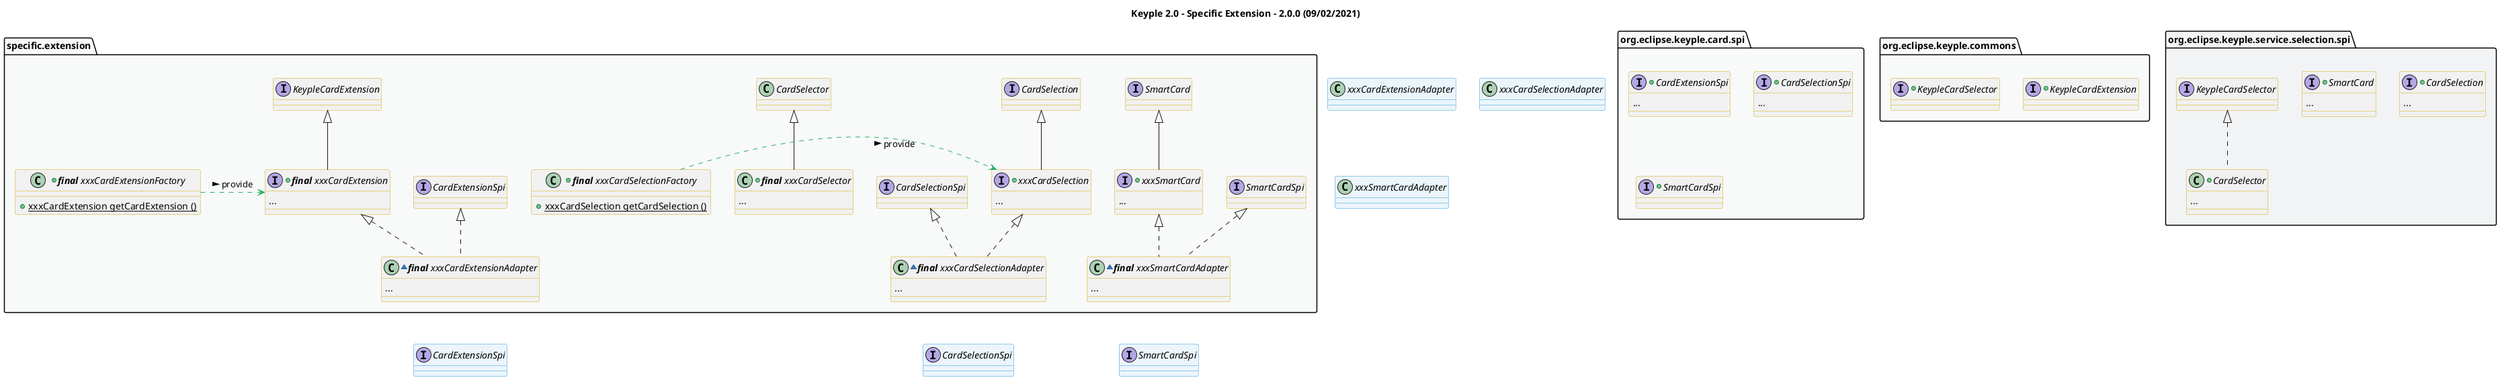 @startuml
title
    Keyple 2.0 - Specific Extension - 2.0.0 (09/02/2021)
end title

' == THEME ==

'Couleurs issues de : https://htmlcolorcodes.com/fr/tableau-de-couleur/tableau-de-couleur-design-plat/
!define C_GREY1 F8F9F9
!define C_GREY2 F2F3F4
!define C_GREY3 E5E7E9
!define C_GREY4 D7DBDD
!define C_GREY5 CACFD2
!define C_GREY6 BDC3C7
!define C_LINK 3498DB
!define C_USE 27AE60

skinparam Shadowing false
skinparam ClassFontStyle italic
skinparam ClassBorderColor #D4AC0D
skinparam stereotypeABorderColor #A9DCDF
skinparam stereotypeIBorderColor #B4A7E5
skinparam stereotypeCBorderColor #ADD1B2
skinparam stereotypeEBorderColor #EB93DF
' Red
skinparam ClassBackgroundColor<<red>> #FDEDEC
skinparam ClassBorderColor<<red>> #E74C3C
hide <<red>> stereotype
' Purple
skinparam ClassBackgroundColor<<purple>> #F4ECF7
skinparam ClassBorderColor<<purple>> #8E44AD
hide <<purple>> stereotype
' blue
skinparam ClassBackgroundColor<<blue>> #EBF5FB
skinparam ClassBorderColor<<blue>> #3498DB
hide <<blue>> stereotype
' Green
skinparam ClassBackgroundColor<<green>> #E9F7EF
skinparam ClassBorderColor<<green>> #27AE60
hide <<green>> stereotype
' Grey
skinparam ClassBackgroundColor<<grey>> #EAECEE
skinparam ClassBorderColor<<grey>> #2C3E50
hide <<grey>> stereotype

' == CONTENT ==

package "org.eclipse.keyple.commons" as commonsApi {
    +interface KeypleCardExtension {
    }
    +interface KeypleCardSelector {
    }
}
package "org.eclipse.keyple.service.selection.spi" as serviceSelectionSpi {
    +interface CardSelection {
        ...
    }
    +interface SmartCard {
        ...
    }
    +class CardSelector implements KeypleCardSelector {
        ...
    }
}

package "org.eclipse.keyple.card.spi" as cardSpi {
    +interface CardExtensionSpi {
        ...
    }
    +interface CardSelectionSpi {
        ...
    }
    +interface SmartCardSpi {
    }
}


package "specific.extension" as specificExtension {
    +interface xxxSmartCard extends SmartCard {
        ...
    }
    +class "**final** xxxCardSelectionFactory" as xxxCardSelectionFactory {
        +{static} xxxCardSelection getCardSelection ()
    }
    +interface xxxCardSelection extends CardSelection {
        ...
    }
    +class "**final** xxxCardSelector" as xxxCardSelector extends CardSelector {
        ...
    }
    +interface "**final** xxxCardExtension" as xxxCardExtension extends KeypleCardExtension {
        ...
    }
    +class "**final** xxxCardExtensionFactory" as xxxCardExtensionFactory {
        +{static} xxxCardExtension getCardExtension ()
    }
    ' Adapters
    ~class "**final** xxxCardExtensionAdapter" as xxxCardExtensionAdapter implements xxxCardExtension, CardExtensionSpi {
        ...
    }
    ~class "**final** xxxSmartCardAdapter" as xxxSmartCardAdapter implements xxxSmartCard, SmartCardSpi {
        ...
    }
    ~class "**final** xxxCardSelectionAdapter" as xxxCardSelectionAdapter implements xxxCardSelection, CardSelectionSpi {
        ...
    }
}

' Associations

xxxCardSelectionFactory .right.> xxxCardSelection #C_USE : provide >

xxxCardExtensionFactory .right.> xxxCardExtension #C_USE : provide >

' == LAYOUT ==

xxxCardSelection -[hidden]- xxxCardExtensionAdapter
xxxCardSelection -[hidden]- xxxSmartCardAdapter
xxxCardExtensionAdapter -[hidden]- CardExtensionSpi
xxxSmartCardAdapter -[hidden]- SmartCardSpi
xxxCardSelectionAdapter -[hidden]- CardSelectionSpi

' == STYLE ==

package commonsApi #C_GREY1 {}
package specificExtension #C_GREY1 {}
package cardSpi #C_GREY1 {}
package serviceSelectionSpi #C_GREY2 {}

class xxxCardExtensionAdapter <<blue>>
class xxxCardSelectionAdapter <<blue>>
class xxxSmartCardAdapter <<blue>>
interface CardExtensionSpi <<blue>>
interface CardSelectionSpi <<blue>>
interface SmartCardSpi <<blue>>

@enduml